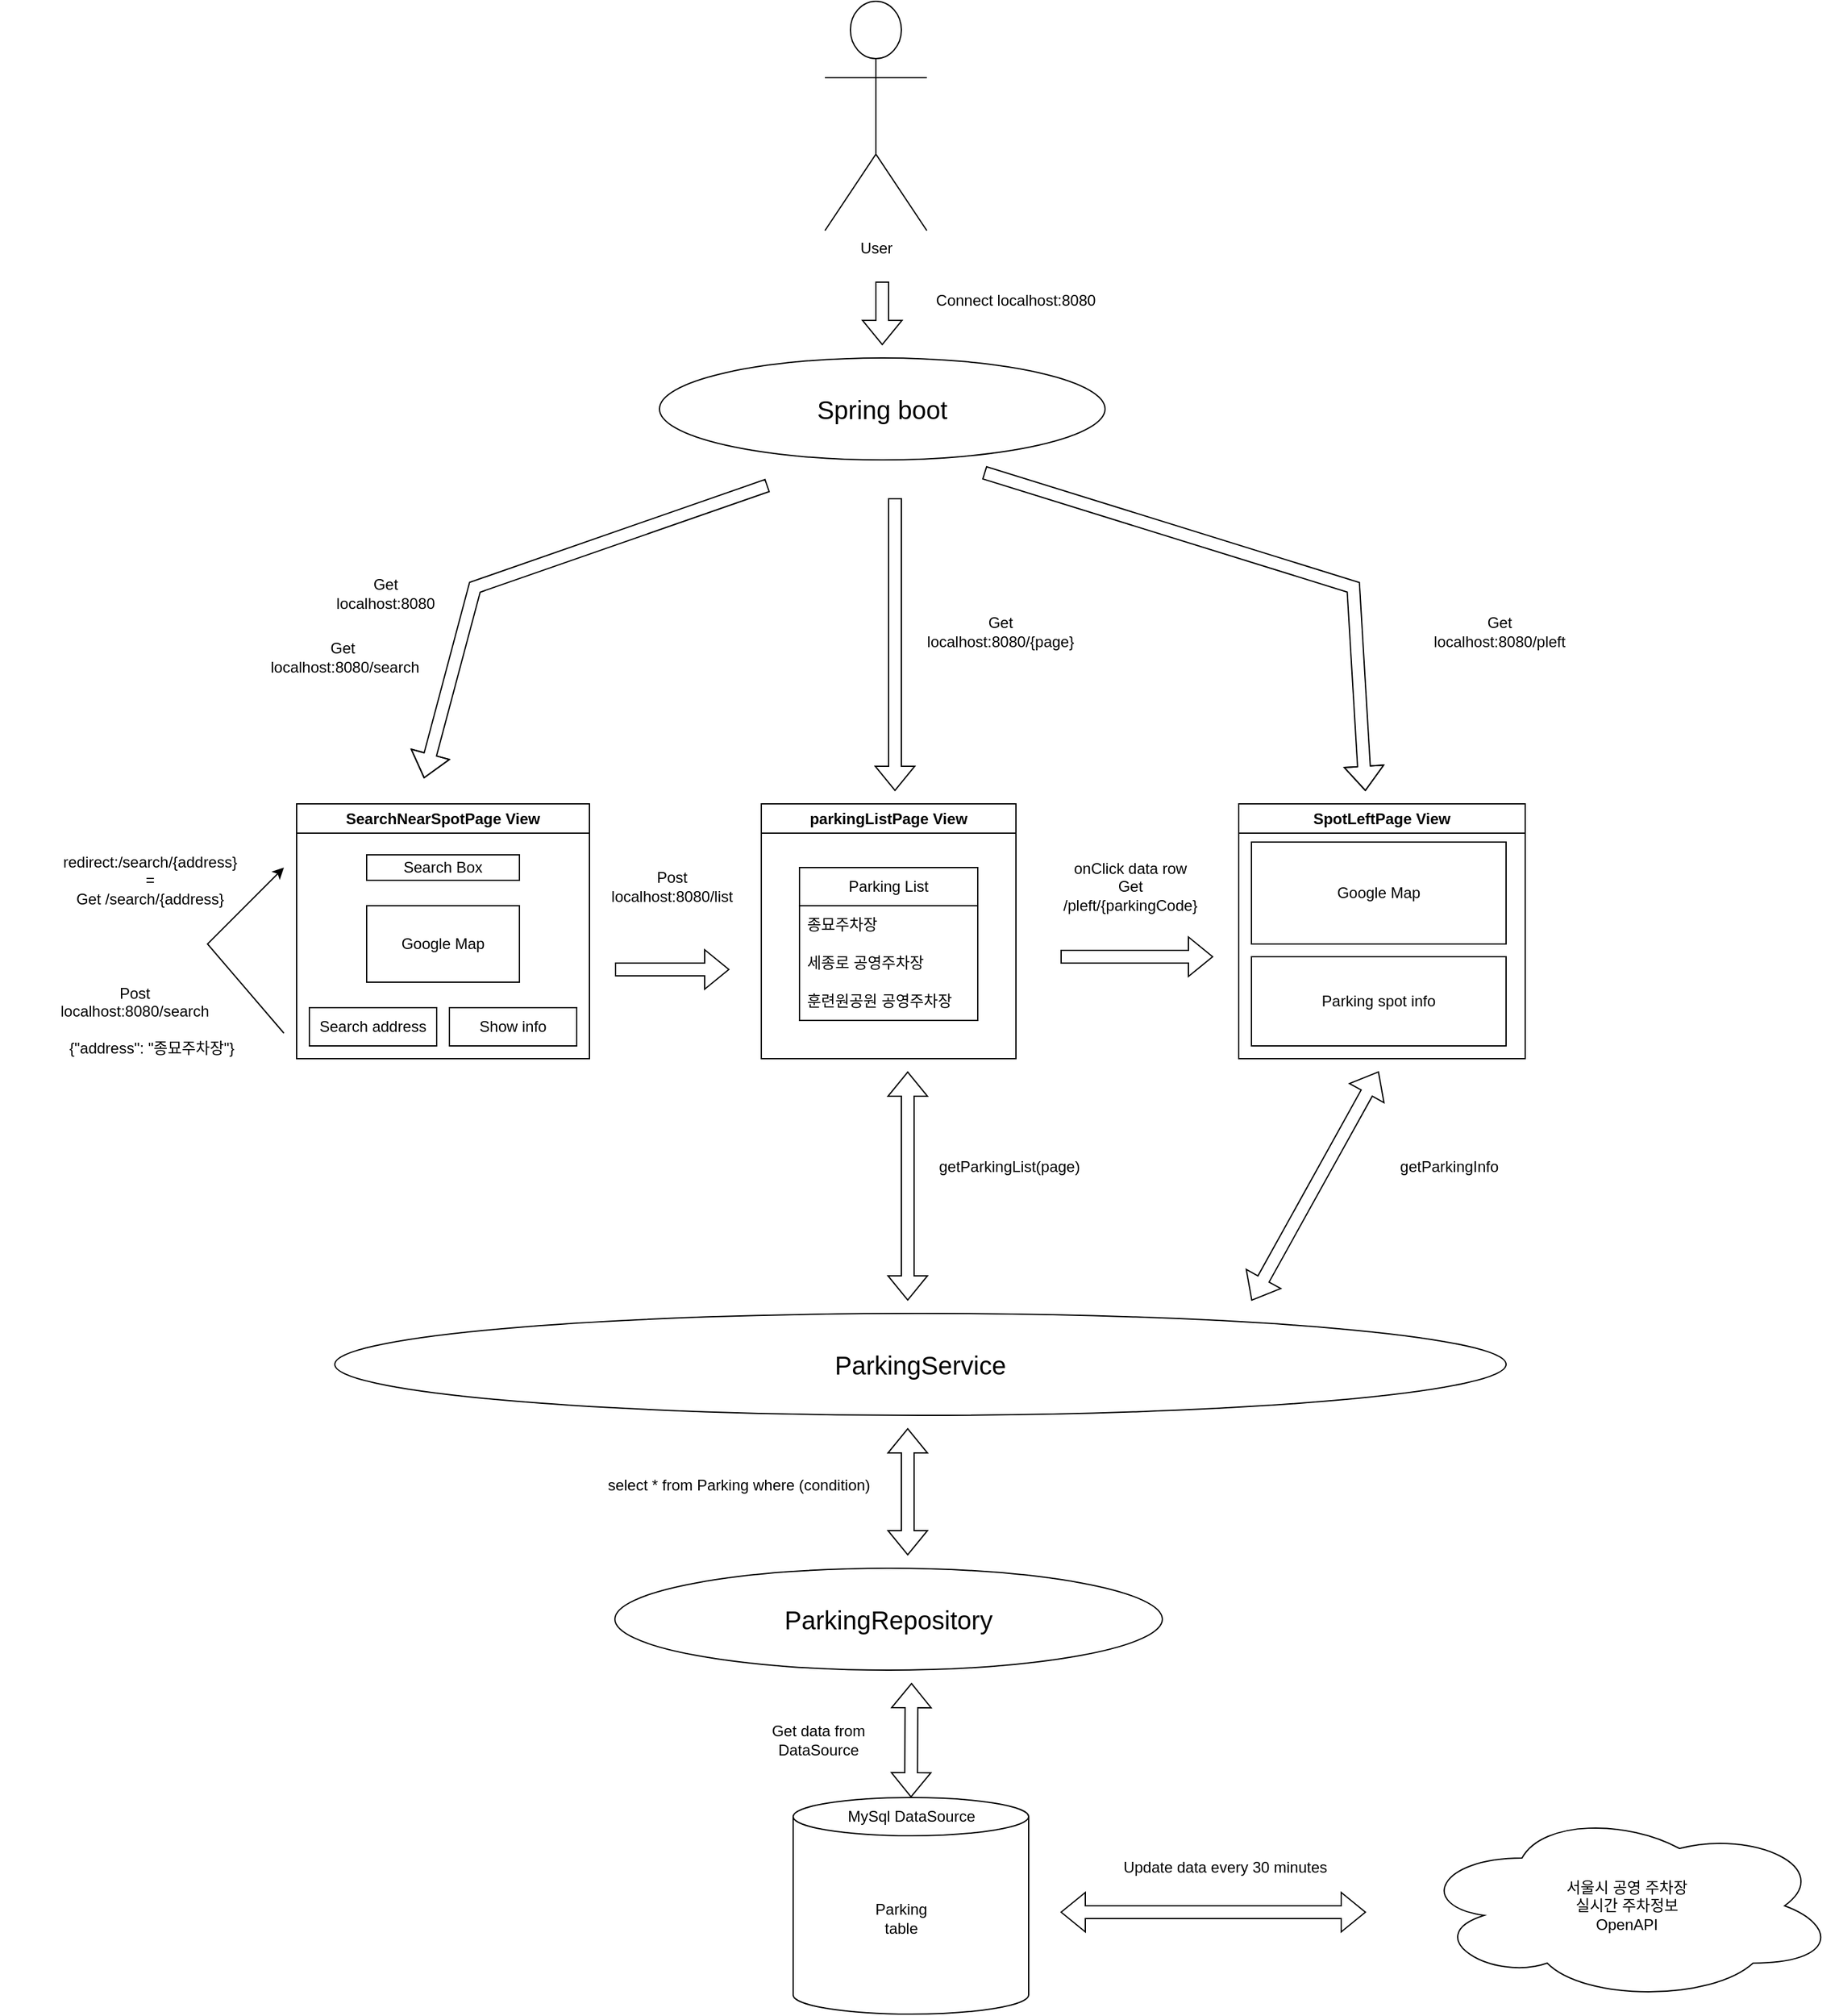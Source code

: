 <mxfile version="21.8.0" type="github">
  <diagram name="Page-1" id="eQJryWVY2TALe1gV1yyO">
    <mxGraphModel dx="2260" dy="2209" grid="1" gridSize="10" guides="1" tooltips="1" connect="1" arrows="1" fold="1" page="1" pageScale="1" pageWidth="850" pageHeight="1100" math="0" shadow="0">
      <root>
        <mxCell id="0" />
        <mxCell id="1" parent="0" />
        <mxCell id="WqG1rHplCrVIxxXKtkab-1" value="User" style="shape=umlActor;verticalLabelPosition=bottom;verticalAlign=top;html=1;outlineConnect=0;" parent="1" vertex="1">
          <mxGeometry x="785" y="-500" width="80" height="180" as="geometry" />
        </mxCell>
        <mxCell id="WqG1rHplCrVIxxXKtkab-7" value="" style="shape=flexArrow;endArrow=classic;html=1;rounded=0;" parent="1" edge="1">
          <mxGeometry width="50" height="50" relative="1" as="geometry">
            <mxPoint x="740" y="-120" as="sourcePoint" />
            <mxPoint x="470" y="110" as="targetPoint" />
            <Array as="points">
              <mxPoint x="510" y="-40" />
            </Array>
          </mxGeometry>
        </mxCell>
        <mxCell id="-Joo_TxMOP61XnY2LteA-4" value="" style="group" parent="1" vertex="1" connectable="0">
          <mxGeometry x="760" y="910" width="185" height="170" as="geometry" />
        </mxCell>
        <mxCell id="-Joo_TxMOP61XnY2LteA-1" value="" style="shape=cylinder3;whiteSpace=wrap;html=1;boundedLbl=1;backgroundOutline=1;size=15;movable=1;resizable=1;rotatable=1;deletable=1;editable=1;locked=0;connectable=1;" parent="-Joo_TxMOP61XnY2LteA-4" vertex="1">
          <mxGeometry width="185" height="170" as="geometry" />
        </mxCell>
        <mxCell id="-Joo_TxMOP61XnY2LteA-2" value="MySql DataSource" style="text;html=1;strokeColor=none;fillColor=none;align=center;verticalAlign=middle;whiteSpace=wrap;rounded=0;movable=1;resizable=1;rotatable=1;deletable=1;editable=1;locked=0;connectable=1;" parent="-Joo_TxMOP61XnY2LteA-4" vertex="1">
          <mxGeometry x="27.5" width="130" height="30" as="geometry" />
        </mxCell>
        <mxCell id="-Joo_TxMOP61XnY2LteA-3" value="Parking table" style="text;html=1;strokeColor=none;fillColor=none;align=center;verticalAlign=middle;whiteSpace=wrap;rounded=0;movable=1;resizable=1;rotatable=1;deletable=1;editable=1;locked=0;connectable=1;" parent="-Joo_TxMOP61XnY2LteA-4" vertex="1">
          <mxGeometry x="55" y="80" width="60" height="30" as="geometry" />
        </mxCell>
        <mxCell id="-Joo_TxMOP61XnY2LteA-5" value="SearchNearSpotPage View" style="swimlane;whiteSpace=wrap;html=1;" parent="1" vertex="1">
          <mxGeometry x="370" y="130" width="230" height="200" as="geometry" />
        </mxCell>
        <mxCell id="-Joo_TxMOP61XnY2LteA-7" value="Search Box" style="rounded=0;whiteSpace=wrap;html=1;" parent="-Joo_TxMOP61XnY2LteA-5" vertex="1">
          <mxGeometry x="55" y="40" width="120" height="20" as="geometry" />
        </mxCell>
        <mxCell id="-Joo_TxMOP61XnY2LteA-8" value="Google Map" style="rounded=0;whiteSpace=wrap;html=1;" parent="-Joo_TxMOP61XnY2LteA-5" vertex="1">
          <mxGeometry x="55" y="80" width="120" height="60" as="geometry" />
        </mxCell>
        <mxCell id="-Joo_TxMOP61XnY2LteA-34" value="Search address" style="rounded=0;whiteSpace=wrap;html=1;" parent="-Joo_TxMOP61XnY2LteA-5" vertex="1">
          <mxGeometry x="10" y="160" width="100" height="30" as="geometry" />
        </mxCell>
        <mxCell id="-Joo_TxMOP61XnY2LteA-35" value="Show info" style="rounded=0;whiteSpace=wrap;html=1;" parent="-Joo_TxMOP61XnY2LteA-5" vertex="1">
          <mxGeometry x="120" y="160" width="100" height="30" as="geometry" />
        </mxCell>
        <mxCell id="-Joo_TxMOP61XnY2LteA-9" value="Get&lt;br&gt;localhost:8080" style="text;html=1;strokeColor=none;fillColor=none;align=center;verticalAlign=middle;whiteSpace=wrap;rounded=0;" parent="1" vertex="1">
          <mxGeometry x="390" y="-50" width="100" height="30" as="geometry" />
        </mxCell>
        <mxCell id="-Joo_TxMOP61XnY2LteA-11" value="&lt;font style=&quot;font-size: 20px;&quot;&gt;ParkingService&lt;/font&gt;" style="ellipse;whiteSpace=wrap;html=1;" parent="1" vertex="1">
          <mxGeometry x="400" y="530" width="920" height="80" as="geometry" />
        </mxCell>
        <mxCell id="-Joo_TxMOP61XnY2LteA-13" value="&lt;font style=&quot;font-size: 20px;&quot;&gt;ParkingRepository&lt;/font&gt;" style="ellipse;whiteSpace=wrap;html=1;" parent="1" vertex="1">
          <mxGeometry x="620" y="730" width="430" height="80" as="geometry" />
        </mxCell>
        <mxCell id="-Joo_TxMOP61XnY2LteA-14" value="" style="shape=flexArrow;endArrow=classic;startArrow=classic;html=1;rounded=0;" parent="1" edge="1">
          <mxGeometry width="100" height="100" relative="1" as="geometry">
            <mxPoint x="850" y="720" as="sourcePoint" />
            <mxPoint x="850" y="620" as="targetPoint" />
          </mxGeometry>
        </mxCell>
        <mxCell id="-Joo_TxMOP61XnY2LteA-15" value="" style="shape=flexArrow;endArrow=classic;startArrow=classic;html=1;rounded=0;" parent="1" source="-Joo_TxMOP61XnY2LteA-2" edge="1">
          <mxGeometry width="100" height="100" relative="1" as="geometry">
            <mxPoint x="430" y="920" as="sourcePoint" />
            <mxPoint x="853" y="820" as="targetPoint" />
          </mxGeometry>
        </mxCell>
        <mxCell id="-Joo_TxMOP61XnY2LteA-18" value="Get data from DataSource" style="text;html=1;strokeColor=none;fillColor=none;align=center;verticalAlign=middle;whiteSpace=wrap;rounded=0;" parent="1" vertex="1">
          <mxGeometry x="710" y="850" width="140" height="30" as="geometry" />
        </mxCell>
        <mxCell id="-Joo_TxMOP61XnY2LteA-20" value="SpotLeftPage View" style="swimlane;whiteSpace=wrap;html=1;" parent="1" vertex="1">
          <mxGeometry x="1110" y="130" width="225" height="200" as="geometry" />
        </mxCell>
        <mxCell id="-Joo_TxMOP61XnY2LteA-54" value="Google Map" style="rounded=0;whiteSpace=wrap;html=1;" parent="-Joo_TxMOP61XnY2LteA-20" vertex="1">
          <mxGeometry x="10" y="30" width="200" height="80" as="geometry" />
        </mxCell>
        <mxCell id="-Joo_TxMOP61XnY2LteA-55" value="Parking spot info" style="rounded=0;whiteSpace=wrap;html=1;" parent="-Joo_TxMOP61XnY2LteA-20" vertex="1">
          <mxGeometry x="10" y="120" width="200" height="70" as="geometry" />
        </mxCell>
        <mxCell id="-Joo_TxMOP61XnY2LteA-23" value="Get&amp;nbsp;&lt;br&gt;localhost:8080/search" style="text;html=1;strokeColor=none;fillColor=none;align=center;verticalAlign=middle;whiteSpace=wrap;rounded=0;" parent="1" vertex="1">
          <mxGeometry x="347.5" width="120" height="30" as="geometry" />
        </mxCell>
        <mxCell id="-Joo_TxMOP61XnY2LteA-24" value="" style="shape=flexArrow;endArrow=classic;html=1;rounded=0;" parent="1" edge="1">
          <mxGeometry width="50" height="50" relative="1" as="geometry">
            <mxPoint x="840" y="-110" as="sourcePoint" />
            <mxPoint x="840" y="120" as="targetPoint" />
          </mxGeometry>
        </mxCell>
        <mxCell id="-Joo_TxMOP61XnY2LteA-25" value="parkingListPage View" style="swimlane;whiteSpace=wrap;html=1;" parent="1" vertex="1">
          <mxGeometry x="735" y="130" width="200" height="200" as="geometry" />
        </mxCell>
        <mxCell id="-Joo_TxMOP61XnY2LteA-47" value="Parking List" style="swimlane;fontStyle=0;childLayout=stackLayout;horizontal=1;startSize=30;horizontalStack=0;resizeParent=1;resizeParentMax=0;resizeLast=0;collapsible=1;marginBottom=0;whiteSpace=wrap;html=1;" parent="-Joo_TxMOP61XnY2LteA-25" vertex="1">
          <mxGeometry x="30" y="50" width="140" height="120" as="geometry" />
        </mxCell>
        <mxCell id="-Joo_TxMOP61XnY2LteA-48" value="종묘주차장" style="text;strokeColor=none;fillColor=none;align=left;verticalAlign=middle;spacingLeft=4;spacingRight=4;overflow=hidden;points=[[0,0.5],[1,0.5]];portConstraint=eastwest;rotatable=0;whiteSpace=wrap;html=1;" parent="-Joo_TxMOP61XnY2LteA-47" vertex="1">
          <mxGeometry y="30" width="140" height="30" as="geometry" />
        </mxCell>
        <mxCell id="-Joo_TxMOP61XnY2LteA-49" value="세종로 공영주차장" style="text;strokeColor=none;fillColor=none;align=left;verticalAlign=middle;spacingLeft=4;spacingRight=4;overflow=hidden;points=[[0,0.5],[1,0.5]];portConstraint=eastwest;rotatable=0;whiteSpace=wrap;html=1;" parent="-Joo_TxMOP61XnY2LteA-47" vertex="1">
          <mxGeometry y="60" width="140" height="30" as="geometry" />
        </mxCell>
        <mxCell id="-Joo_TxMOP61XnY2LteA-50" value="훈련원공원 공영주차장" style="text;strokeColor=none;fillColor=none;align=left;verticalAlign=middle;spacingLeft=4;spacingRight=4;overflow=hidden;points=[[0,0.5],[1,0.5]];portConstraint=eastwest;rotatable=0;whiteSpace=wrap;html=1;" parent="-Joo_TxMOP61XnY2LteA-47" vertex="1">
          <mxGeometry y="90" width="140" height="30" as="geometry" />
        </mxCell>
        <mxCell id="-Joo_TxMOP61XnY2LteA-28" value="" style="shape=flexArrow;endArrow=classic;html=1;rounded=0;" parent="1" edge="1">
          <mxGeometry width="50" height="50" relative="1" as="geometry">
            <mxPoint x="910" y="-130" as="sourcePoint" />
            <mxPoint x="1209.5" y="120" as="targetPoint" />
            <Array as="points">
              <mxPoint x="1200" y="-40" />
            </Array>
          </mxGeometry>
        </mxCell>
        <mxCell id="-Joo_TxMOP61XnY2LteA-29" value="Get&lt;br&gt;localhost:8080/pleft" style="text;html=1;strokeColor=none;fillColor=none;align=center;verticalAlign=middle;whiteSpace=wrap;rounded=0;" parent="1" vertex="1">
          <mxGeometry x="1220" y="-20" width="190" height="30" as="geometry" />
        </mxCell>
        <mxCell id="-Joo_TxMOP61XnY2LteA-30" value="Get&lt;br&gt;localhost:8080/{page}" style="text;html=1;strokeColor=none;fillColor=none;align=center;verticalAlign=middle;whiteSpace=wrap;rounded=0;" parent="1" vertex="1">
          <mxGeometry x="827.5" y="-20" width="190" height="30" as="geometry" />
        </mxCell>
        <mxCell id="-Joo_TxMOP61XnY2LteA-31" value="" style="shape=flexArrow;endArrow=classic;startArrow=classic;html=1;rounded=0;" parent="1" edge="1">
          <mxGeometry width="100" height="100" relative="1" as="geometry">
            <mxPoint x="1120" y="520" as="sourcePoint" />
            <mxPoint x="1220" y="340" as="targetPoint" />
          </mxGeometry>
        </mxCell>
        <mxCell id="-Joo_TxMOP61XnY2LteA-32" value="" style="shape=flexArrow;endArrow=classic;startArrow=classic;html=1;rounded=0;" parent="1" edge="1">
          <mxGeometry width="100" height="100" relative="1" as="geometry">
            <mxPoint x="850" y="520" as="sourcePoint" />
            <mxPoint x="850" y="340" as="targetPoint" />
          </mxGeometry>
        </mxCell>
        <mxCell id="-Joo_TxMOP61XnY2LteA-39" value="getParkingList(page)" style="text;html=1;strokeColor=none;fillColor=none;align=center;verticalAlign=middle;whiteSpace=wrap;rounded=0;" parent="1" vertex="1">
          <mxGeometry x="865" y="400" width="130" height="30" as="geometry" />
        </mxCell>
        <mxCell id="-Joo_TxMOP61XnY2LteA-41" value="select * from Parking where (condition)" style="text;html=1;strokeColor=none;fillColor=none;align=center;verticalAlign=middle;whiteSpace=wrap;rounded=0;" parent="1" vertex="1">
          <mxGeometry x="595" y="650" width="245" height="30" as="geometry" />
        </mxCell>
        <mxCell id="-Joo_TxMOP61XnY2LteA-53" value="onClick data row&lt;br&gt;Get&lt;br&gt;/pleft/{parkingCode}" style="text;html=1;strokeColor=none;fillColor=none;align=center;verticalAlign=middle;whiteSpace=wrap;rounded=0;" parent="1" vertex="1">
          <mxGeometry x="970" y="160" width="110" height="70" as="geometry" />
        </mxCell>
        <mxCell id="-Joo_TxMOP61XnY2LteA-57" value="Post&lt;br&gt;localhost:8080/list" style="text;html=1;strokeColor=none;fillColor=none;align=center;verticalAlign=middle;whiteSpace=wrap;rounded=0;" parent="1" vertex="1">
          <mxGeometry x="610" y="180" width="110" height="30" as="geometry" />
        </mxCell>
        <mxCell id="-Joo_TxMOP61XnY2LteA-61" value="" style="endArrow=classic;html=1;rounded=0;" parent="1" edge="1">
          <mxGeometry width="50" height="50" relative="1" as="geometry">
            <mxPoint x="360" y="310" as="sourcePoint" />
            <mxPoint x="360" y="180" as="targetPoint" />
            <Array as="points">
              <mxPoint x="300" y="240" />
            </Array>
          </mxGeometry>
        </mxCell>
        <mxCell id="-Joo_TxMOP61XnY2LteA-62" value="Post&lt;br&gt;localhost:8080/search&lt;br&gt;&lt;br&gt;&lt;span style=&quot;white-space: pre;&quot;&gt;&#x9;&lt;/span&gt;{&quot;address&quot;: &quot;종묘주차장&quot;}" style="text;html=1;strokeColor=none;fillColor=none;align=center;verticalAlign=middle;whiteSpace=wrap;rounded=0;" parent="1" vertex="1">
          <mxGeometry x="137.5" y="250" width="210" height="100" as="geometry" />
        </mxCell>
        <mxCell id="-Joo_TxMOP61XnY2LteA-63" value="getParkingInfo" style="text;html=1;strokeColor=none;fillColor=none;align=center;verticalAlign=middle;whiteSpace=wrap;rounded=0;" parent="1" vertex="1">
          <mxGeometry x="1193" y="400" width="165" height="30" as="geometry" />
        </mxCell>
        <mxCell id="-Joo_TxMOP61XnY2LteA-64" value="redirect:/search/{address}&lt;br&gt;=&lt;br&gt;Get /search/{address}" style="text;html=1;strokeColor=none;fillColor=none;align=center;verticalAlign=middle;whiteSpace=wrap;rounded=0;" parent="1" vertex="1">
          <mxGeometry x="180" y="160" width="150" height="60" as="geometry" />
        </mxCell>
        <mxCell id="-Joo_TxMOP61XnY2LteA-66" value="&lt;font style=&quot;font-size: 20px;&quot;&gt;Spring boot&lt;/font&gt;" style="ellipse;whiteSpace=wrap;html=1;" parent="1" vertex="1">
          <mxGeometry x="655" y="-220" width="350" height="80" as="geometry" />
        </mxCell>
        <mxCell id="-Joo_TxMOP61XnY2LteA-67" value="" style="shape=flexArrow;endArrow=classic;html=1;rounded=0;" parent="1" edge="1">
          <mxGeometry width="50" height="50" relative="1" as="geometry">
            <mxPoint x="830" y="-280" as="sourcePoint" />
            <mxPoint x="830" y="-230" as="targetPoint" />
          </mxGeometry>
        </mxCell>
        <mxCell id="-Joo_TxMOP61XnY2LteA-68" value="Connect localhost:8080" style="text;html=1;strokeColor=none;fillColor=none;align=center;verticalAlign=middle;whiteSpace=wrap;rounded=0;" parent="1" vertex="1">
          <mxGeometry x="860" y="-280" width="150" height="30" as="geometry" />
        </mxCell>
        <mxCell id="juWw50O_TgqvE2d1bAG3-1" value="" style="shape=flexArrow;endArrow=classic;html=1;rounded=0;" parent="1" edge="1">
          <mxGeometry width="50" height="50" relative="1" as="geometry">
            <mxPoint x="620" y="260" as="sourcePoint" />
            <mxPoint x="710" y="260" as="targetPoint" />
          </mxGeometry>
        </mxCell>
        <mxCell id="juWw50O_TgqvE2d1bAG3-2" value="" style="shape=flexArrow;endArrow=classic;html=1;rounded=0;" parent="1" edge="1">
          <mxGeometry width="50" height="50" relative="1" as="geometry">
            <mxPoint x="970" y="250" as="sourcePoint" />
            <mxPoint x="1090" y="250" as="targetPoint" />
          </mxGeometry>
        </mxCell>
        <mxCell id="juWw50O_TgqvE2d1bAG3-8" value="Update data every 30 minutes" style="text;html=1;strokeColor=none;fillColor=none;align=center;verticalAlign=middle;whiteSpace=wrap;rounded=0;" parent="1" vertex="1">
          <mxGeometry x="1017.5" y="950" width="162.5" height="30" as="geometry" />
        </mxCell>
        <mxCell id="-IyTkSb_41GCTK3SJtBt-1" value="서울시 공영 주차장&lt;br&gt;실시간 주차정보&lt;br&gt;OpenAPI" style="ellipse;shape=cloud;whiteSpace=wrap;html=1;" vertex="1" parent="1">
          <mxGeometry x="1250" y="920" width="330" height="150" as="geometry" />
        </mxCell>
        <mxCell id="-IyTkSb_41GCTK3SJtBt-2" value="" style="shape=flexArrow;endArrow=classic;startArrow=classic;html=1;rounded=0;" edge="1" parent="1">
          <mxGeometry width="100" height="100" relative="1" as="geometry">
            <mxPoint x="970" y="1000" as="sourcePoint" />
            <mxPoint x="1210" y="1000" as="targetPoint" />
          </mxGeometry>
        </mxCell>
      </root>
    </mxGraphModel>
  </diagram>
</mxfile>
